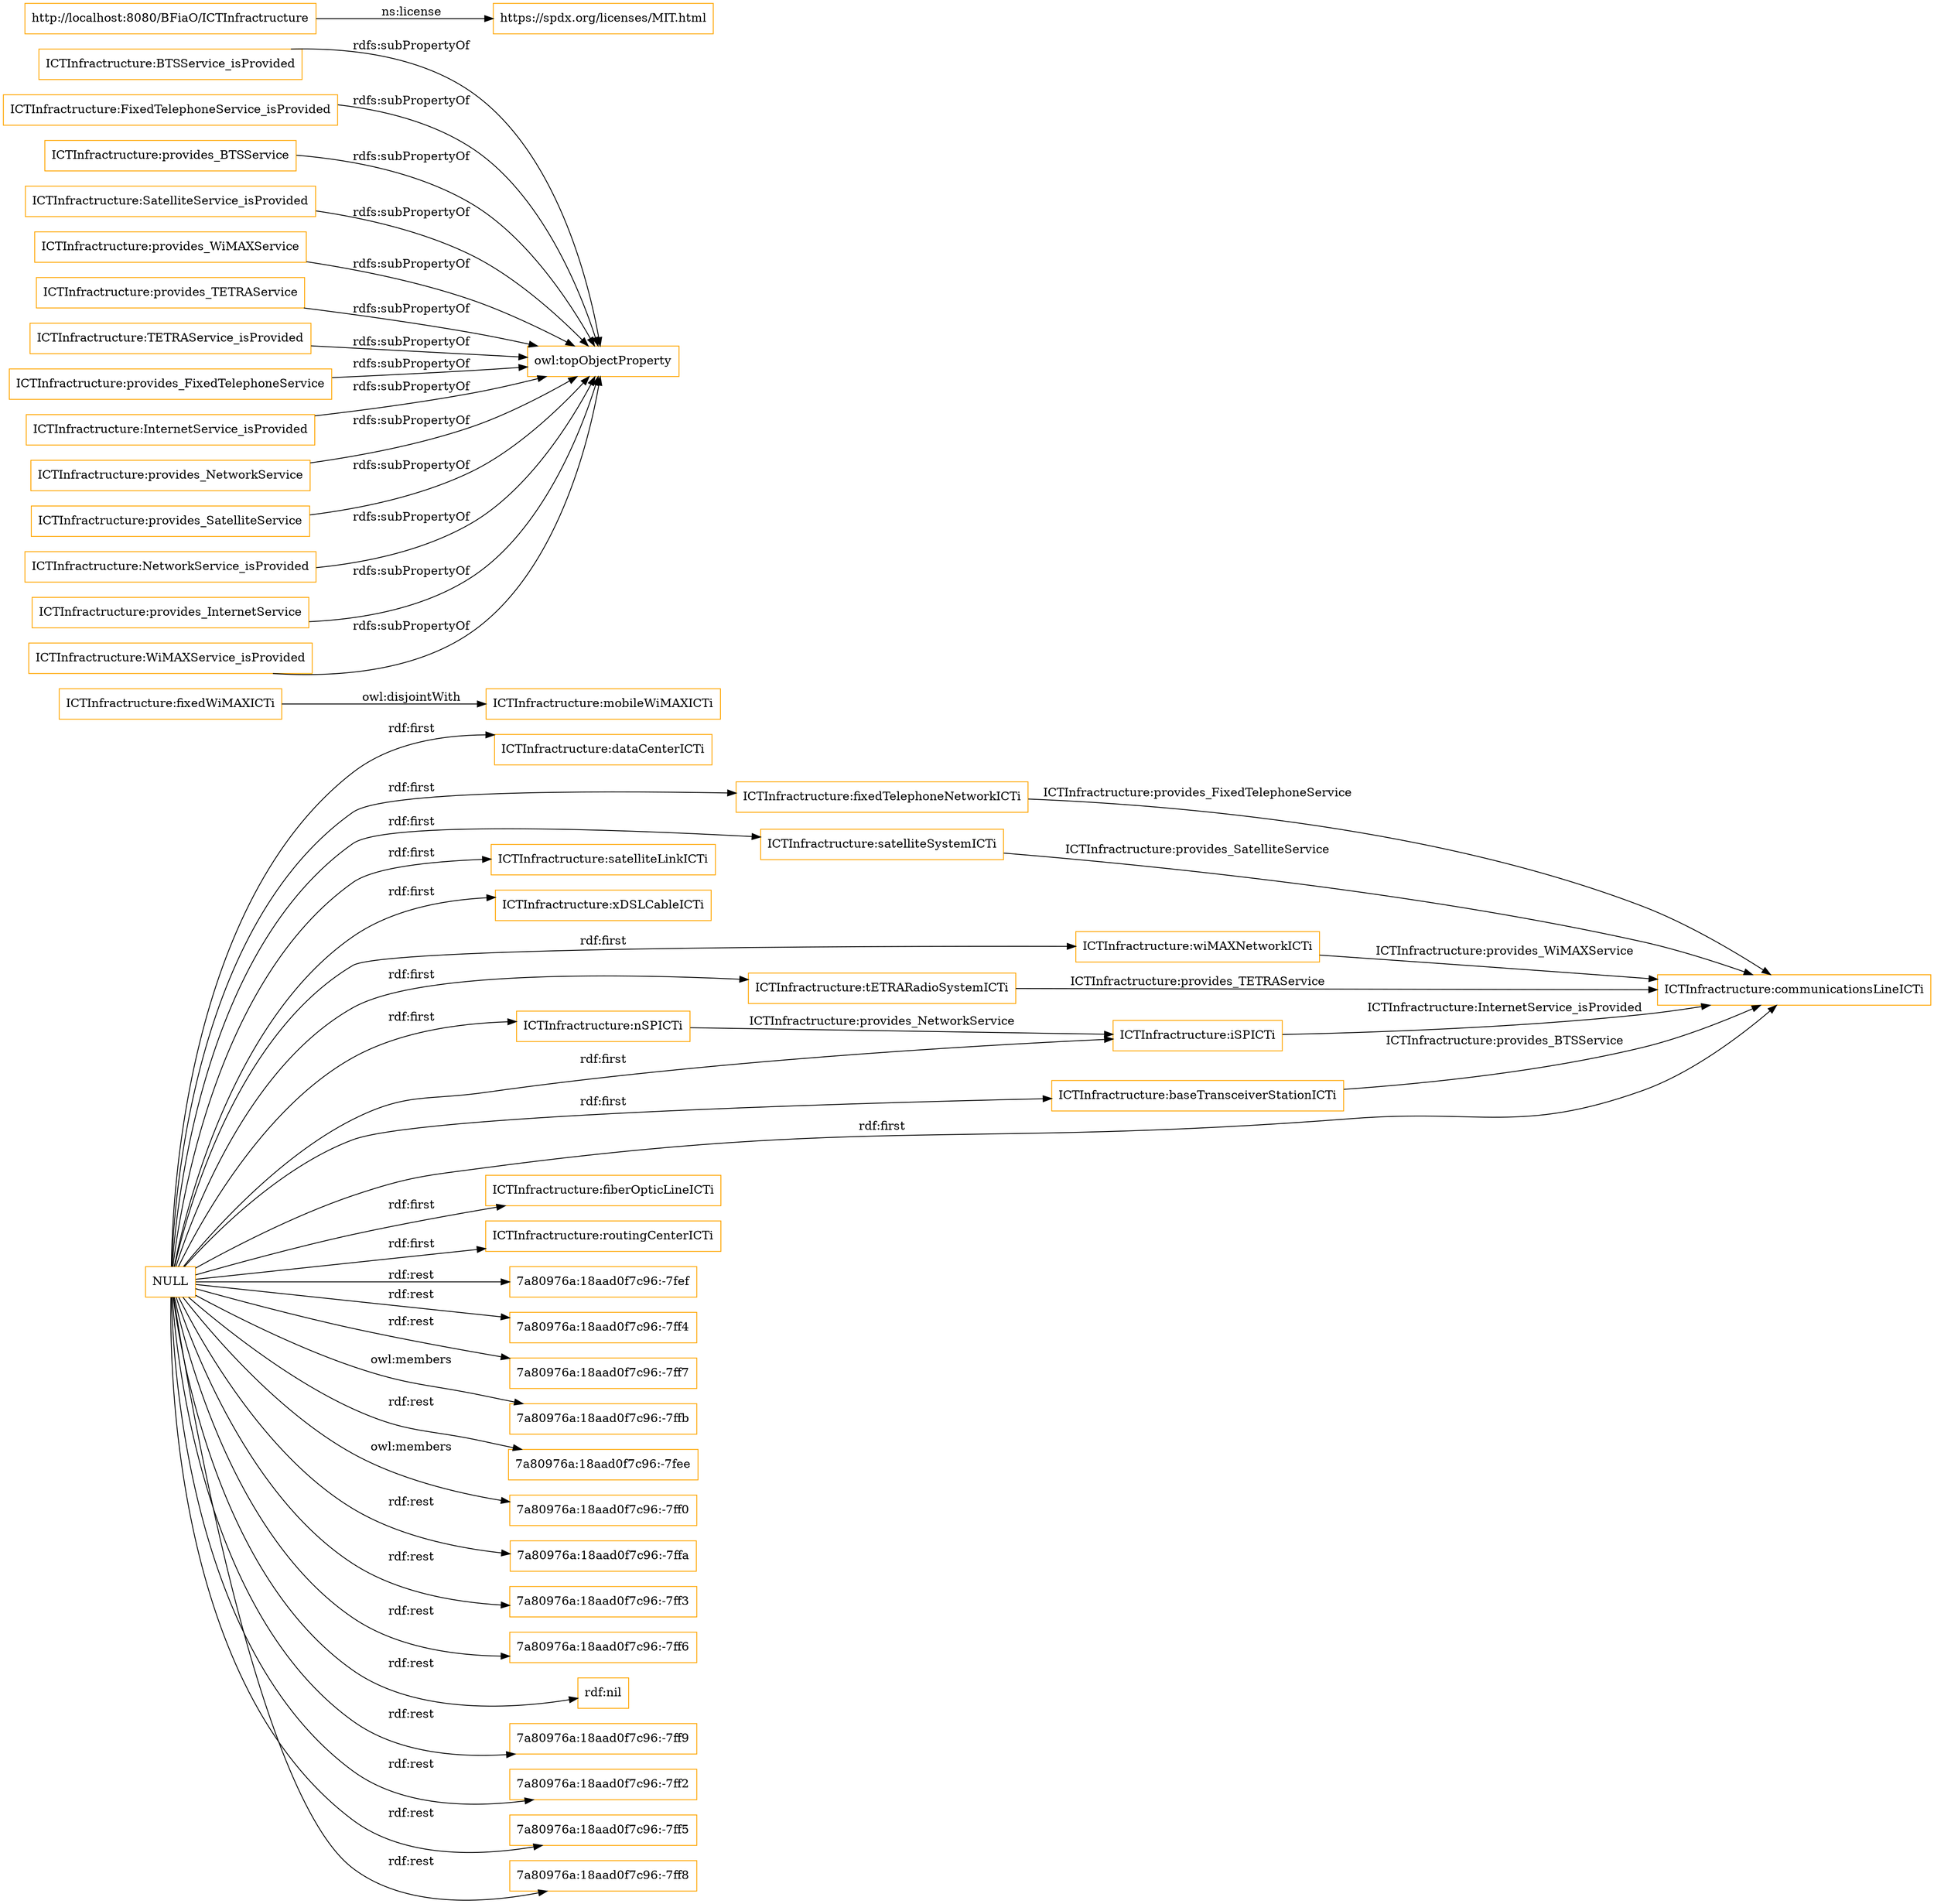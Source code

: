 digraph ar2dtool_diagram { 
rankdir=LR;
size="1501"
node [shape = rectangle, color="orange"]; "ICTInfractructure:dataCenterICTi" "ICTInfractructure:fixedTelephoneNetworkICTi" "ICTInfractructure:fixedWiMAXICTi" "ICTInfractructure:satelliteSystemICTi" "ICTInfractructure:mobileWiMAXICTi" "ICTInfractructure:satelliteLinkICTi" "ICTInfractructure:xDSLCableICTi" "ICTInfractructure:wiMAXNetworkICTi" "ICTInfractructure:iSPICTi" "ICTInfractructure:tETRARadioSystemICTi" "ICTInfractructure:baseTransceiverStationICTi" "ICTInfractructure:communicationsLineICTi" "ICTInfractructure:nSPICTi" "ICTInfractructure:fiberOpticLineICTi" "ICTInfractructure:routingCenterICTi" ; /*classes style*/
	"ICTInfractructure:BTSService_isProvided" -> "owl:topObjectProperty" [ label = "rdfs:subPropertyOf" ];
	"ICTInfractructure:FixedTelephoneService_isProvided" -> "owl:topObjectProperty" [ label = "rdfs:subPropertyOf" ];
	"ICTInfractructure:provides_BTSService" -> "owl:topObjectProperty" [ label = "rdfs:subPropertyOf" ];
	"ICTInfractructure:fixedWiMAXICTi" -> "ICTInfractructure:mobileWiMAXICTi" [ label = "owl:disjointWith" ];
	"ICTInfractructure:SatelliteService_isProvided" -> "owl:topObjectProperty" [ label = "rdfs:subPropertyOf" ];
	"ICTInfractructure:provides_WiMAXService" -> "owl:topObjectProperty" [ label = "rdfs:subPropertyOf" ];
	"ICTInfractructure:provides_TETRAService" -> "owl:topObjectProperty" [ label = "rdfs:subPropertyOf" ];
	"ICTInfractructure:TETRAService_isProvided" -> "owl:topObjectProperty" [ label = "rdfs:subPropertyOf" ];
	"http://localhost:8080/BFiaO/ICTInfractructure" -> "https://spdx.org/licenses/MIT.html" [ label = "ns:license" ];
	"ICTInfractructure:provides_FixedTelephoneService" -> "owl:topObjectProperty" [ label = "rdfs:subPropertyOf" ];
	"ICTInfractructure:InternetService_isProvided" -> "owl:topObjectProperty" [ label = "rdfs:subPropertyOf" ];
	"ICTInfractructure:provides_NetworkService" -> "owl:topObjectProperty" [ label = "rdfs:subPropertyOf" ];
	"ICTInfractructure:provides_SatelliteService" -> "owl:topObjectProperty" [ label = "rdfs:subPropertyOf" ];
	"ICTInfractructure:NetworkService_isProvided" -> "owl:topObjectProperty" [ label = "rdfs:subPropertyOf" ];
	"ICTInfractructure:provides_InternetService" -> "owl:topObjectProperty" [ label = "rdfs:subPropertyOf" ];
	"NULL" -> "7a80976a:18aad0f7c96:-7fef" [ label = "rdf:rest" ];
	"NULL" -> "7a80976a:18aad0f7c96:-7ff4" [ label = "rdf:rest" ];
	"NULL" -> "ICTInfractructure:xDSLCableICTi" [ label = "rdf:first" ];
	"NULL" -> "7a80976a:18aad0f7c96:-7ff7" [ label = "rdf:rest" ];
	"NULL" -> "ICTInfractructure:dataCenterICTi" [ label = "rdf:first" ];
	"NULL" -> "ICTInfractructure:routingCenterICTi" [ label = "rdf:first" ];
	"NULL" -> "7a80976a:18aad0f7c96:-7ffb" [ label = "owl:members" ];
	"NULL" -> "7a80976a:18aad0f7c96:-7fee" [ label = "rdf:rest" ];
	"NULL" -> "ICTInfractructure:satelliteLinkICTi" [ label = "rdf:first" ];
	"NULL" -> "ICTInfractructure:fixedTelephoneNetworkICTi" [ label = "rdf:first" ];
	"NULL" -> "ICTInfractructure:wiMAXNetworkICTi" [ label = "rdf:first" ];
	"NULL" -> "ICTInfractructure:nSPICTi" [ label = "rdf:first" ];
	"NULL" -> "7a80976a:18aad0f7c96:-7ff0" [ label = "owl:members" ];
	"NULL" -> "7a80976a:18aad0f7c96:-7ffa" [ label = "rdf:rest" ];
	"NULL" -> "ICTInfractructure:tETRARadioSystemICTi" [ label = "rdf:first" ];
	"NULL" -> "7a80976a:18aad0f7c96:-7ff3" [ label = "rdf:rest" ];
	"NULL" -> "7a80976a:18aad0f7c96:-7ff6" [ label = "rdf:rest" ];
	"NULL" -> "ICTInfractructure:communicationsLineICTi" [ label = "rdf:first" ];
	"NULL" -> "rdf:nil" [ label = "rdf:rest" ];
	"NULL" -> "7a80976a:18aad0f7c96:-7ff9" [ label = "rdf:rest" ];
	"NULL" -> "ICTInfractructure:baseTransceiverStationICTi" [ label = "rdf:first" ];
	"NULL" -> "ICTInfractructure:satelliteSystemICTi" [ label = "rdf:first" ];
	"NULL" -> "7a80976a:18aad0f7c96:-7ff2" [ label = "rdf:rest" ];
	"NULL" -> "7a80976a:18aad0f7c96:-7ff5" [ label = "rdf:rest" ];
	"NULL" -> "ICTInfractructure:iSPICTi" [ label = "rdf:first" ];
	"NULL" -> "ICTInfractructure:fiberOpticLineICTi" [ label = "rdf:first" ];
	"NULL" -> "7a80976a:18aad0f7c96:-7ff8" [ label = "rdf:rest" ];
	"ICTInfractructure:WiMAXService_isProvided" -> "owl:topObjectProperty" [ label = "rdfs:subPropertyOf" ];
	"ICTInfractructure:fixedTelephoneNetworkICTi" -> "ICTInfractructure:communicationsLineICTi" [ label = "ICTInfractructure:provides_FixedTelephoneService" ];
	"ICTInfractructure:wiMAXNetworkICTi" -> "ICTInfractructure:communicationsLineICTi" [ label = "ICTInfractructure:provides_WiMAXService" ];
	"ICTInfractructure:satelliteSystemICTi" -> "ICTInfractructure:communicationsLineICTi" [ label = "ICTInfractructure:provides_SatelliteService" ];
	"ICTInfractructure:iSPICTi" -> "ICTInfractructure:communicationsLineICTi" [ label = "ICTInfractructure:InternetService_isProvided" ];
	"ICTInfractructure:tETRARadioSystemICTi" -> "ICTInfractructure:communicationsLineICTi" [ label = "ICTInfractructure:provides_TETRAService" ];
	"ICTInfractructure:nSPICTi" -> "ICTInfractructure:iSPICTi" [ label = "ICTInfractructure:provides_NetworkService" ];
	"ICTInfractructure:baseTransceiverStationICTi" -> "ICTInfractructure:communicationsLineICTi" [ label = "ICTInfractructure:provides_BTSService" ];

}
